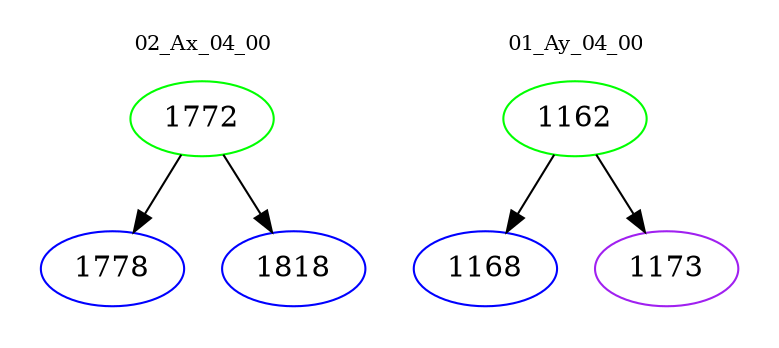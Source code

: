 digraph{
subgraph cluster_0 {
color = white
label = "02_Ax_04_00";
fontsize=10;
T0_1772 [label="1772", color="green"]
T0_1772 -> T0_1778 [color="black"]
T0_1778 [label="1778", color="blue"]
T0_1772 -> T0_1818 [color="black"]
T0_1818 [label="1818", color="blue"]
}
subgraph cluster_1 {
color = white
label = "01_Ay_04_00";
fontsize=10;
T1_1162 [label="1162", color="green"]
T1_1162 -> T1_1168 [color="black"]
T1_1168 [label="1168", color="blue"]
T1_1162 -> T1_1173 [color="black"]
T1_1173 [label="1173", color="purple"]
}
}
